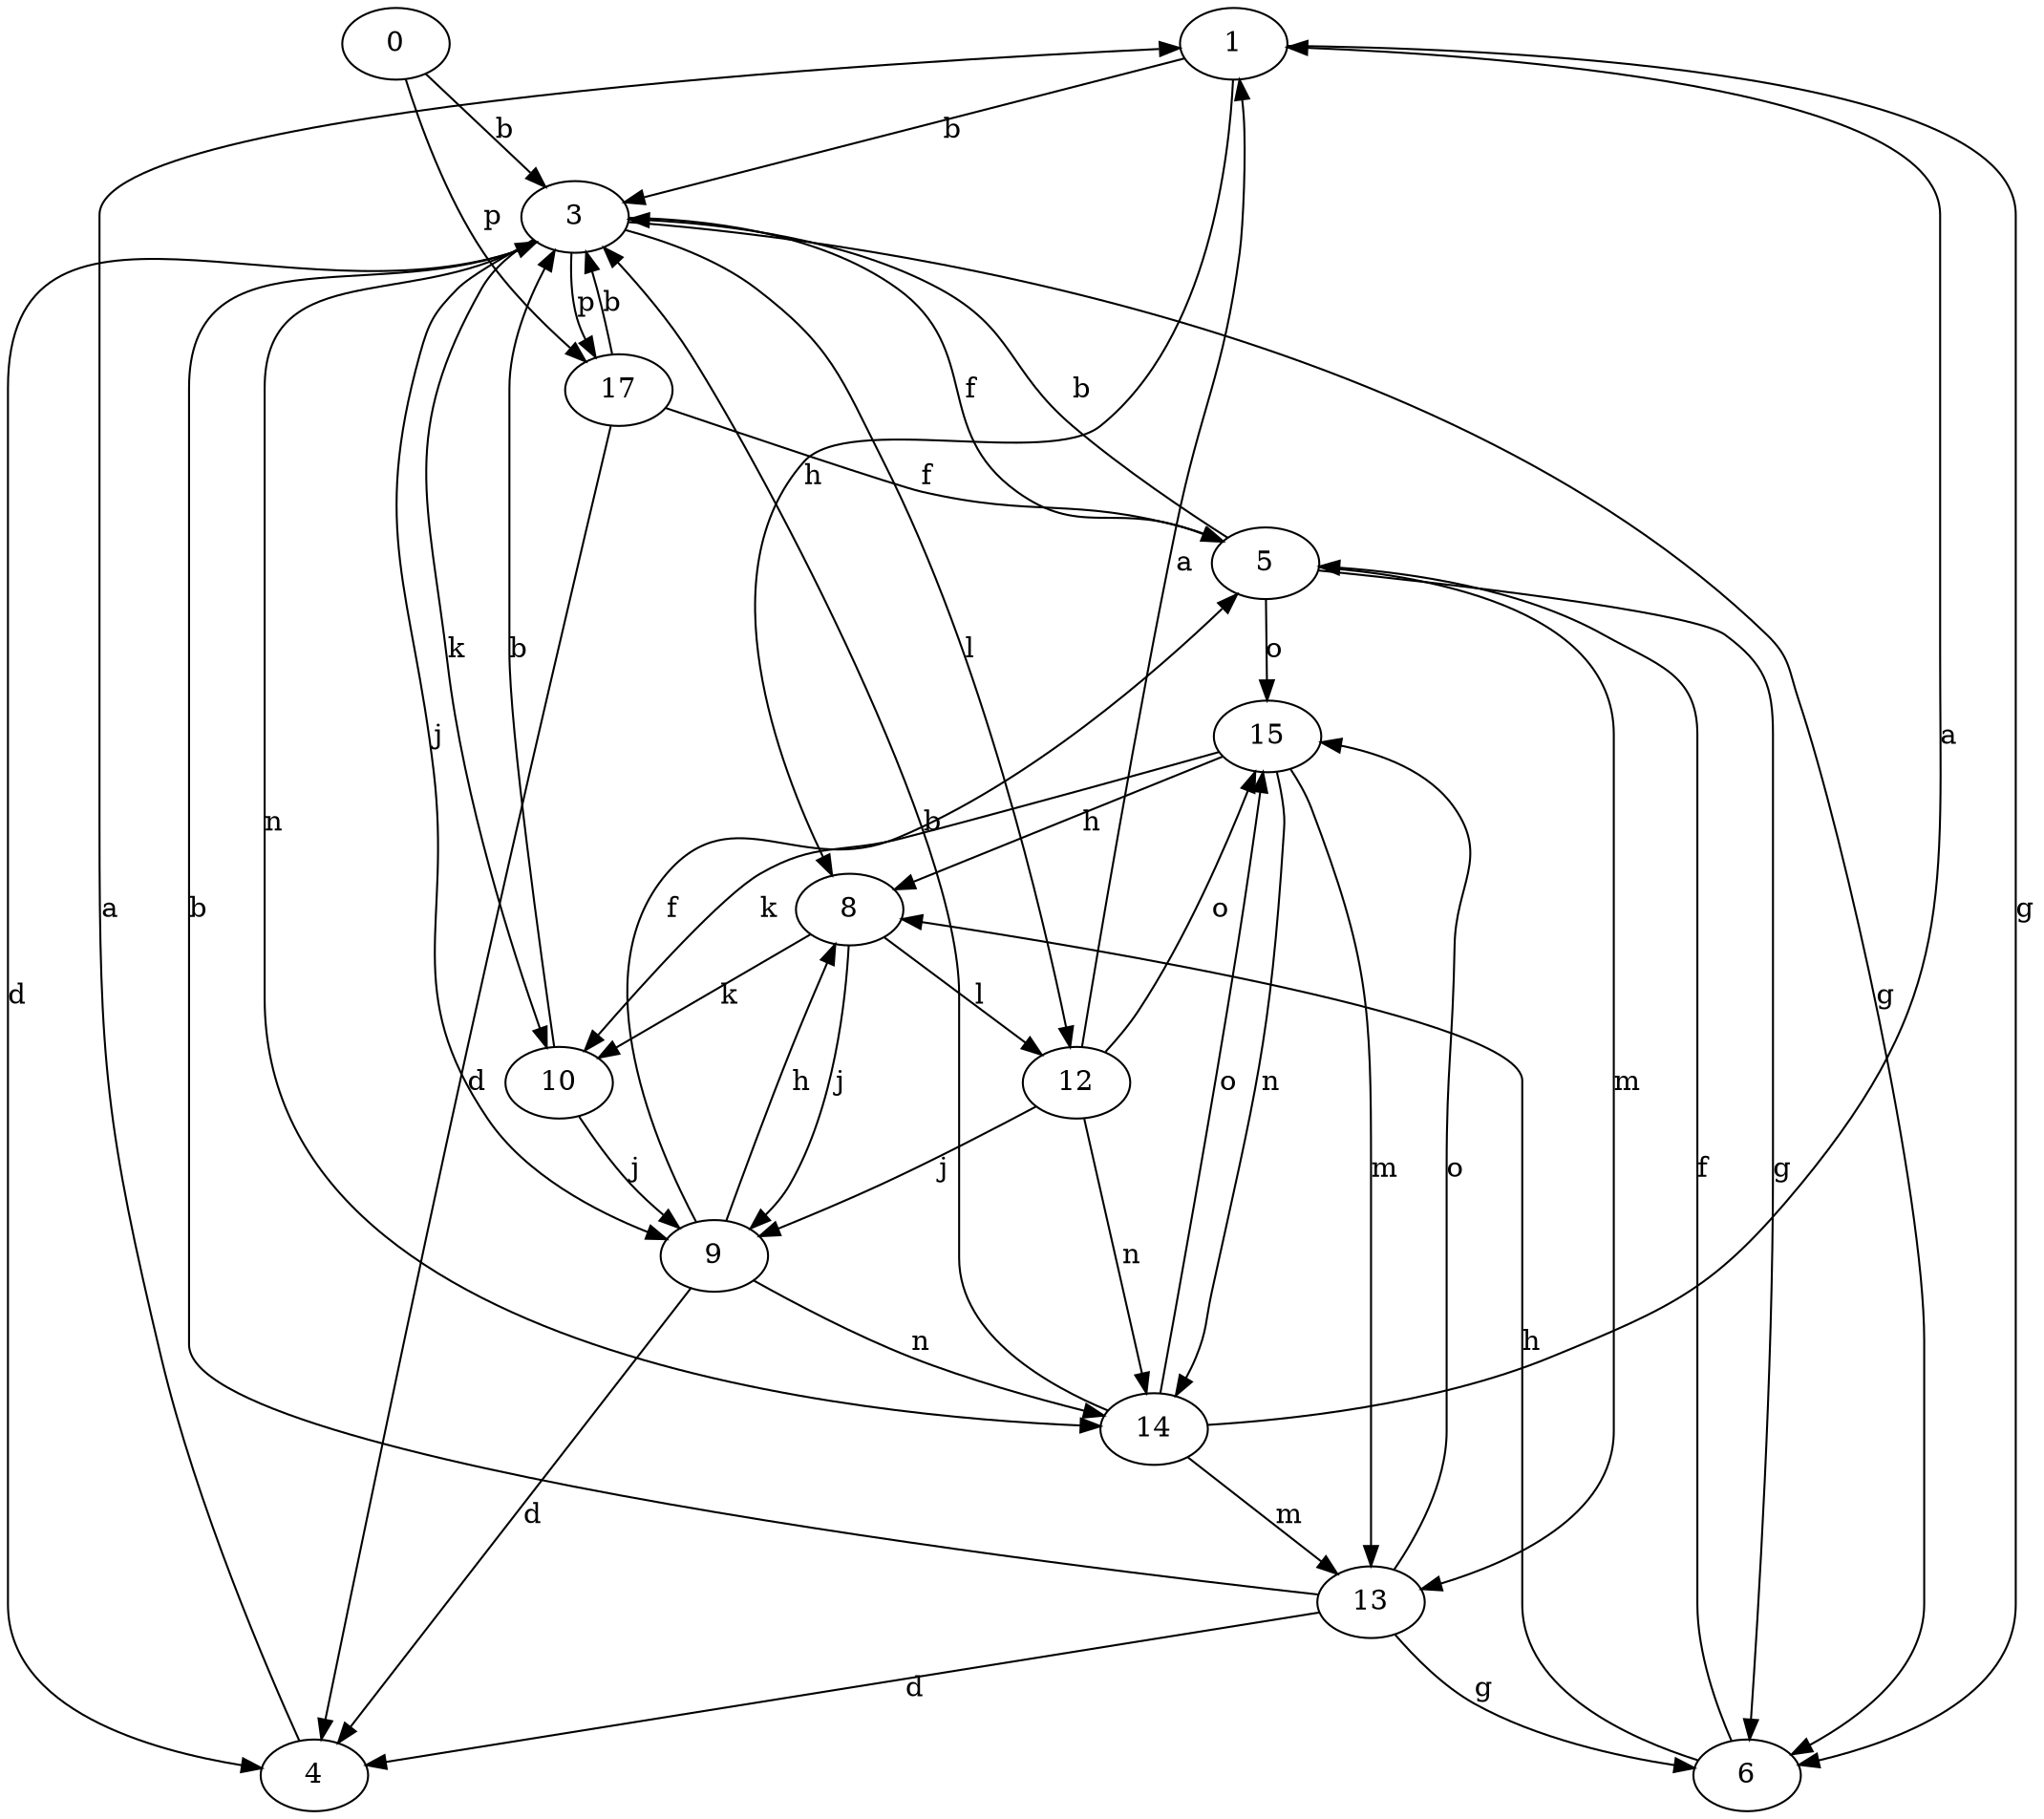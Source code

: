 strict digraph  {
1;
3;
4;
5;
6;
8;
9;
10;
12;
13;
14;
15;
0;
17;
1 -> 3  [label=b];
1 -> 6  [label=g];
1 -> 8  [label=h];
3 -> 4  [label=d];
3 -> 5  [label=f];
3 -> 6  [label=g];
3 -> 9  [label=j];
3 -> 10  [label=k];
3 -> 12  [label=l];
3 -> 14  [label=n];
3 -> 17  [label=p];
4 -> 1  [label=a];
5 -> 3  [label=b];
5 -> 6  [label=g];
5 -> 13  [label=m];
5 -> 15  [label=o];
6 -> 5  [label=f];
6 -> 8  [label=h];
8 -> 9  [label=j];
8 -> 10  [label=k];
8 -> 12  [label=l];
9 -> 4  [label=d];
9 -> 5  [label=f];
9 -> 8  [label=h];
9 -> 14  [label=n];
10 -> 3  [label=b];
10 -> 9  [label=j];
12 -> 1  [label=a];
12 -> 9  [label=j];
12 -> 14  [label=n];
12 -> 15  [label=o];
13 -> 3  [label=b];
13 -> 4  [label=d];
13 -> 6  [label=g];
13 -> 15  [label=o];
14 -> 1  [label=a];
14 -> 3  [label=b];
14 -> 13  [label=m];
14 -> 15  [label=o];
15 -> 8  [label=h];
15 -> 10  [label=k];
15 -> 13  [label=m];
15 -> 14  [label=n];
0 -> 3  [label=b];
0 -> 17  [label=p];
17 -> 3  [label=b];
17 -> 4  [label=d];
17 -> 5  [label=f];
}
